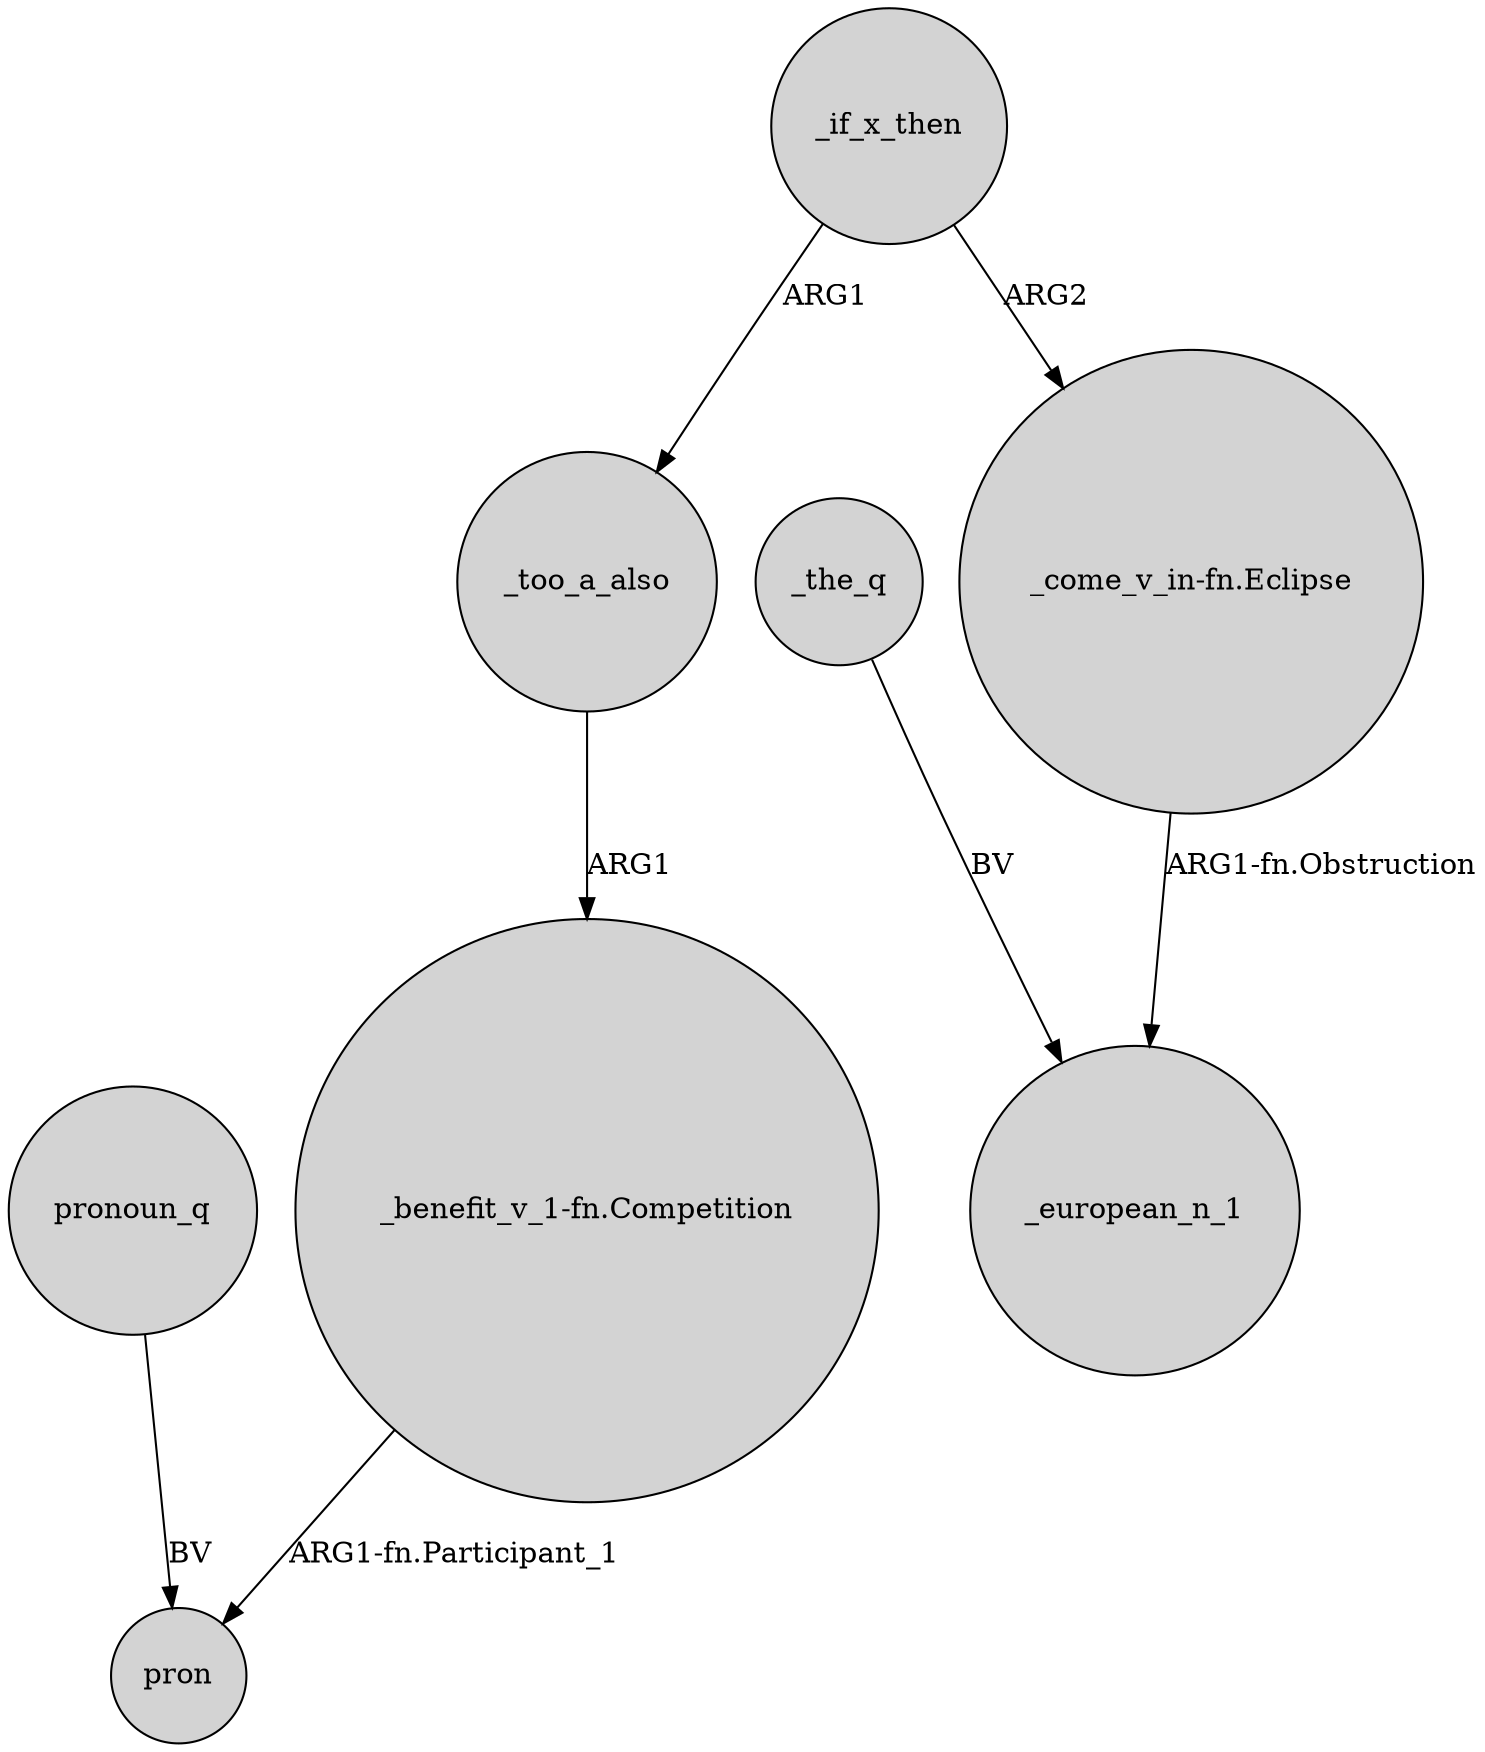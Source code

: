 digraph {
	node [shape=circle style=filled]
	"_benefit_v_1-fn.Competition" -> pron [label="ARG1-fn.Participant_1"]
	"_come_v_in-fn.Eclipse" -> _european_n_1 [label="ARG1-fn.Obstruction"]
	_the_q -> _european_n_1 [label=BV]
	_if_x_then -> _too_a_also [label=ARG1]
	pronoun_q -> pron [label=BV]
	_too_a_also -> "_benefit_v_1-fn.Competition" [label=ARG1]
	_if_x_then -> "_come_v_in-fn.Eclipse" [label=ARG2]
}
